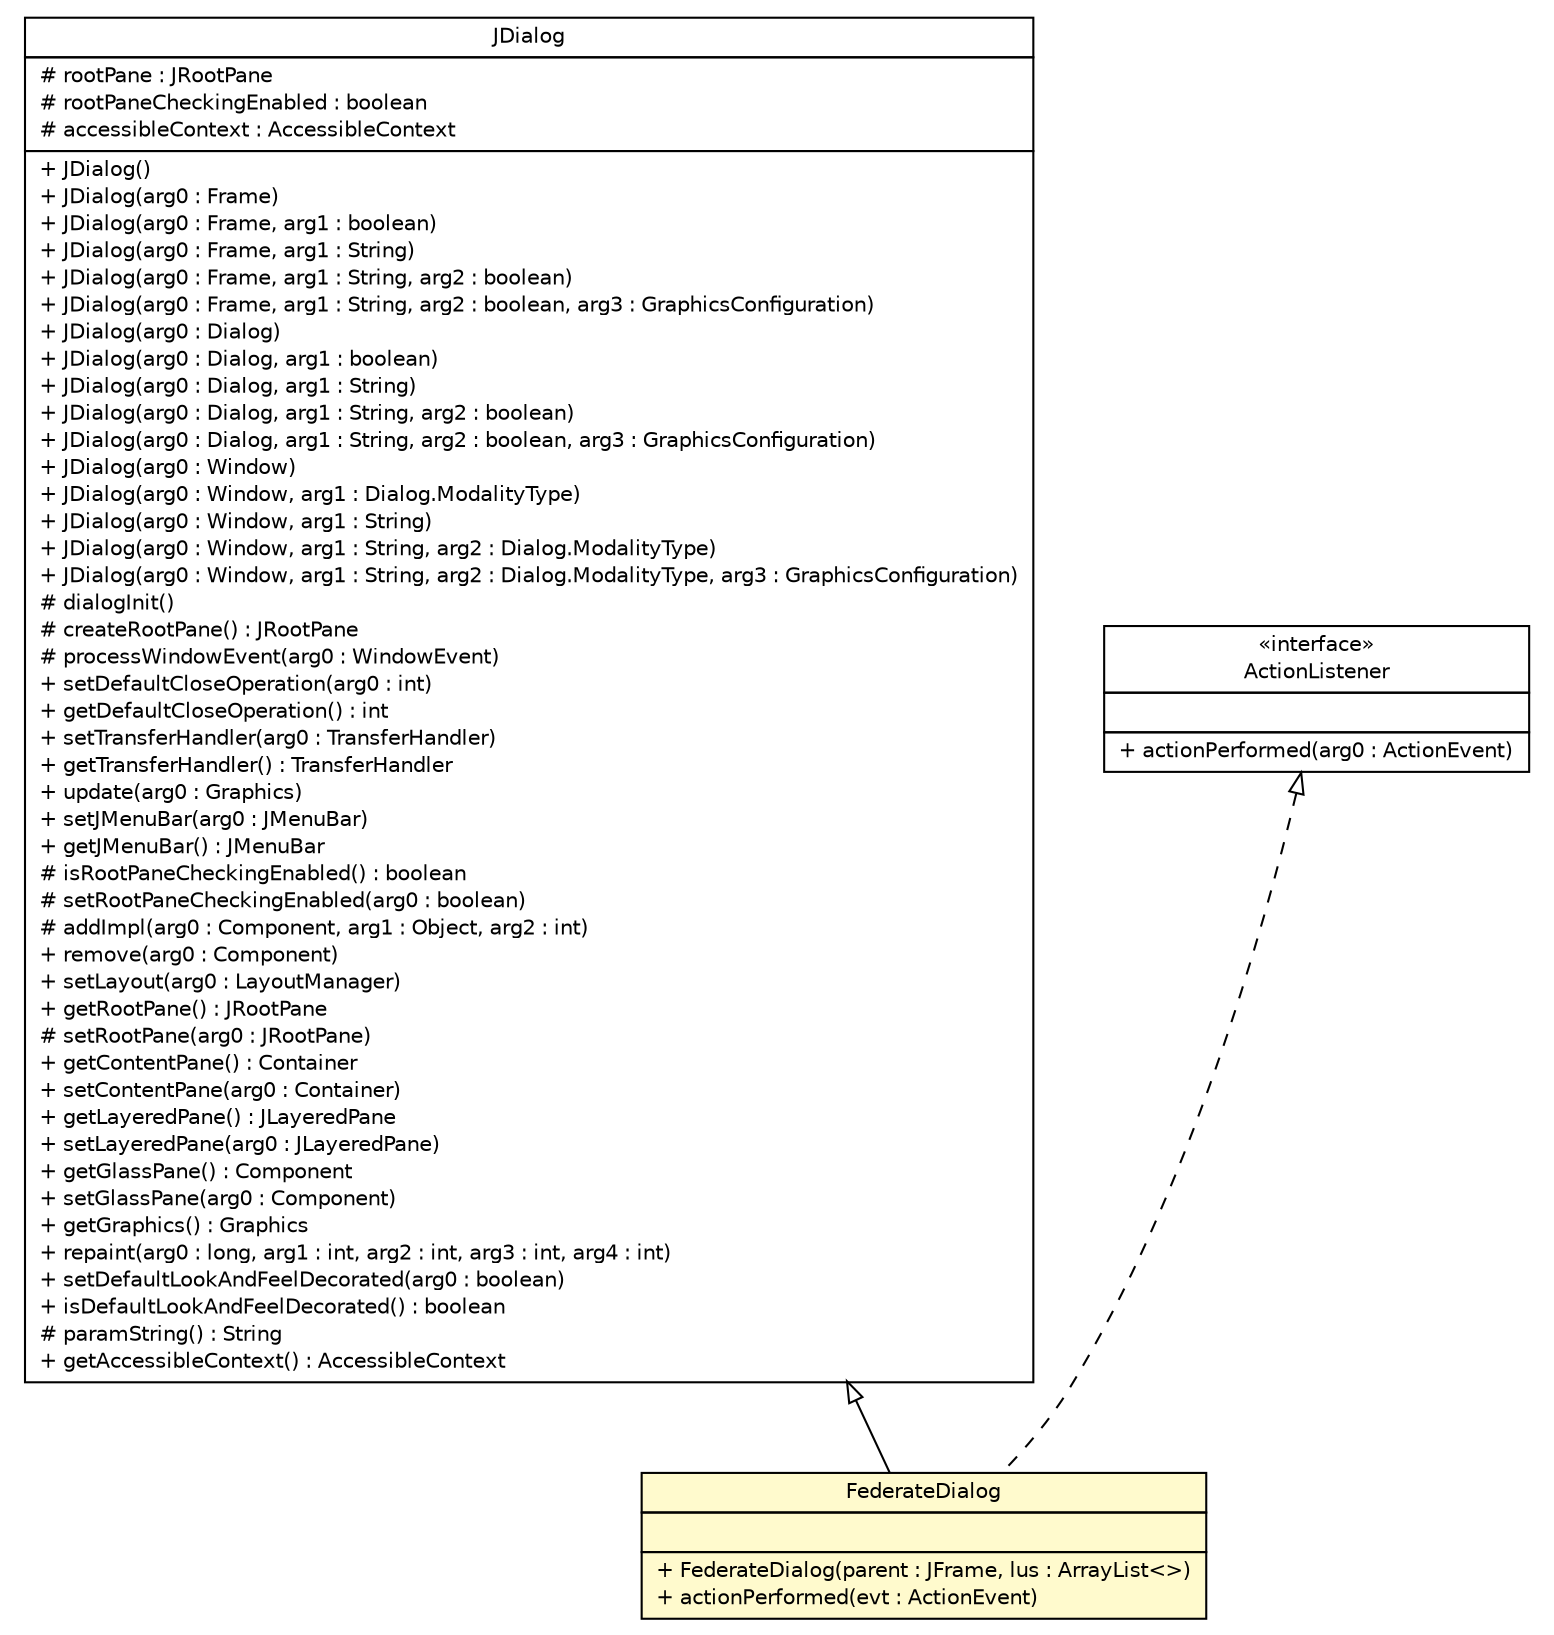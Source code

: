 #!/usr/local/bin/dot
#
# Class diagram 
# Generated by UMLGraph version R5_6 (http://www.umlgraph.org/)
#

digraph G {
	edge [fontname="Helvetica",fontsize=10,labelfontname="Helvetica",labelfontsize=10];
	node [fontname="Helvetica",fontsize=10,shape=plaintext];
	nodesep=0.25;
	ranksep=0.5;
	// sorcer.ssb.tools.plugin.browser.FederateDialog
	c240817 [label=<<table title="sorcer.ssb.tools.plugin.browser.FederateDialog" border="0" cellborder="1" cellspacing="0" cellpadding="2" port="p" bgcolor="lemonChiffon" href="./FederateDialog.html">
		<tr><td><table border="0" cellspacing="0" cellpadding="1">
<tr><td align="center" balign="center"> FederateDialog </td></tr>
		</table></td></tr>
		<tr><td><table border="0" cellspacing="0" cellpadding="1">
<tr><td align="left" balign="left">  </td></tr>
		</table></td></tr>
		<tr><td><table border="0" cellspacing="0" cellpadding="1">
<tr><td align="left" balign="left"> + FederateDialog(parent : JFrame, lus : ArrayList&lt;&gt;) </td></tr>
<tr><td align="left" balign="left"> + actionPerformed(evt : ActionEvent) </td></tr>
		</table></td></tr>
		</table>>, URL="./FederateDialog.html", fontname="Helvetica", fontcolor="black", fontsize=10.0];
	//sorcer.ssb.tools.plugin.browser.FederateDialog extends javax.swing.JDialog
	c240911:p -> c240817:p [dir=back,arrowtail=empty];
	//sorcer.ssb.tools.plugin.browser.FederateDialog implements java.awt.event.ActionListener
	c240912:p -> c240817:p [dir=back,arrowtail=empty,style=dashed];
	// javax.swing.JDialog
	c240911 [label=<<table title="javax.swing.JDialog" border="0" cellborder="1" cellspacing="0" cellpadding="2" port="p" href="http://docs.oracle.com/javase/7/docs/api/javax/swing/JDialog.html">
		<tr><td><table border="0" cellspacing="0" cellpadding="1">
<tr><td align="center" balign="center"> JDialog </td></tr>
		</table></td></tr>
		<tr><td><table border="0" cellspacing="0" cellpadding="1">
<tr><td align="left" balign="left"> # rootPane : JRootPane </td></tr>
<tr><td align="left" balign="left"> # rootPaneCheckingEnabled : boolean </td></tr>
<tr><td align="left" balign="left"> # accessibleContext : AccessibleContext </td></tr>
		</table></td></tr>
		<tr><td><table border="0" cellspacing="0" cellpadding="1">
<tr><td align="left" balign="left"> + JDialog() </td></tr>
<tr><td align="left" balign="left"> + JDialog(arg0 : Frame) </td></tr>
<tr><td align="left" balign="left"> + JDialog(arg0 : Frame, arg1 : boolean) </td></tr>
<tr><td align="left" balign="left"> + JDialog(arg0 : Frame, arg1 : String) </td></tr>
<tr><td align="left" balign="left"> + JDialog(arg0 : Frame, arg1 : String, arg2 : boolean) </td></tr>
<tr><td align="left" balign="left"> + JDialog(arg0 : Frame, arg1 : String, arg2 : boolean, arg3 : GraphicsConfiguration) </td></tr>
<tr><td align="left" balign="left"> + JDialog(arg0 : Dialog) </td></tr>
<tr><td align="left" balign="left"> + JDialog(arg0 : Dialog, arg1 : boolean) </td></tr>
<tr><td align="left" balign="left"> + JDialog(arg0 : Dialog, arg1 : String) </td></tr>
<tr><td align="left" balign="left"> + JDialog(arg0 : Dialog, arg1 : String, arg2 : boolean) </td></tr>
<tr><td align="left" balign="left"> + JDialog(arg0 : Dialog, arg1 : String, arg2 : boolean, arg3 : GraphicsConfiguration) </td></tr>
<tr><td align="left" balign="left"> + JDialog(arg0 : Window) </td></tr>
<tr><td align="left" balign="left"> + JDialog(arg0 : Window, arg1 : Dialog.ModalityType) </td></tr>
<tr><td align="left" balign="left"> + JDialog(arg0 : Window, arg1 : String) </td></tr>
<tr><td align="left" balign="left"> + JDialog(arg0 : Window, arg1 : String, arg2 : Dialog.ModalityType) </td></tr>
<tr><td align="left" balign="left"> + JDialog(arg0 : Window, arg1 : String, arg2 : Dialog.ModalityType, arg3 : GraphicsConfiguration) </td></tr>
<tr><td align="left" balign="left"> # dialogInit() </td></tr>
<tr><td align="left" balign="left"> # createRootPane() : JRootPane </td></tr>
<tr><td align="left" balign="left"> # processWindowEvent(arg0 : WindowEvent) </td></tr>
<tr><td align="left" balign="left"> + setDefaultCloseOperation(arg0 : int) </td></tr>
<tr><td align="left" balign="left"> + getDefaultCloseOperation() : int </td></tr>
<tr><td align="left" balign="left"> + setTransferHandler(arg0 : TransferHandler) </td></tr>
<tr><td align="left" balign="left"> + getTransferHandler() : TransferHandler </td></tr>
<tr><td align="left" balign="left"> + update(arg0 : Graphics) </td></tr>
<tr><td align="left" balign="left"> + setJMenuBar(arg0 : JMenuBar) </td></tr>
<tr><td align="left" balign="left"> + getJMenuBar() : JMenuBar </td></tr>
<tr><td align="left" balign="left"> # isRootPaneCheckingEnabled() : boolean </td></tr>
<tr><td align="left" balign="left"> # setRootPaneCheckingEnabled(arg0 : boolean) </td></tr>
<tr><td align="left" balign="left"> # addImpl(arg0 : Component, arg1 : Object, arg2 : int) </td></tr>
<tr><td align="left" balign="left"> + remove(arg0 : Component) </td></tr>
<tr><td align="left" balign="left"> + setLayout(arg0 : LayoutManager) </td></tr>
<tr><td align="left" balign="left"> + getRootPane() : JRootPane </td></tr>
<tr><td align="left" balign="left"> # setRootPane(arg0 : JRootPane) </td></tr>
<tr><td align="left" balign="left"> + getContentPane() : Container </td></tr>
<tr><td align="left" balign="left"> + setContentPane(arg0 : Container) </td></tr>
<tr><td align="left" balign="left"> + getLayeredPane() : JLayeredPane </td></tr>
<tr><td align="left" balign="left"> + setLayeredPane(arg0 : JLayeredPane) </td></tr>
<tr><td align="left" balign="left"> + getGlassPane() : Component </td></tr>
<tr><td align="left" balign="left"> + setGlassPane(arg0 : Component) </td></tr>
<tr><td align="left" balign="left"> + getGraphics() : Graphics </td></tr>
<tr><td align="left" balign="left"> + repaint(arg0 : long, arg1 : int, arg2 : int, arg3 : int, arg4 : int) </td></tr>
<tr><td align="left" balign="left"> + setDefaultLookAndFeelDecorated(arg0 : boolean) </td></tr>
<tr><td align="left" balign="left"> + isDefaultLookAndFeelDecorated() : boolean </td></tr>
<tr><td align="left" balign="left"> # paramString() : String </td></tr>
<tr><td align="left" balign="left"> + getAccessibleContext() : AccessibleContext </td></tr>
		</table></td></tr>
		</table>>, URL="http://docs.oracle.com/javase/7/docs/api/javax/swing/JDialog.html", fontname="Helvetica", fontcolor="black", fontsize=10.0];
	// java.awt.event.ActionListener
	c240912 [label=<<table title="java.awt.event.ActionListener" border="0" cellborder="1" cellspacing="0" cellpadding="2" port="p" href="http://docs.oracle.com/javase/7/docs/api/java/awt/event/ActionListener.html">
		<tr><td><table border="0" cellspacing="0" cellpadding="1">
<tr><td align="center" balign="center"> &#171;interface&#187; </td></tr>
<tr><td align="center" balign="center"> ActionListener </td></tr>
		</table></td></tr>
		<tr><td><table border="0" cellspacing="0" cellpadding="1">
<tr><td align="left" balign="left">  </td></tr>
		</table></td></tr>
		<tr><td><table border="0" cellspacing="0" cellpadding="1">
<tr><td align="left" balign="left"> + actionPerformed(arg0 : ActionEvent) </td></tr>
		</table></td></tr>
		</table>>, URL="http://docs.oracle.com/javase/7/docs/api/java/awt/event/ActionListener.html", fontname="Helvetica", fontcolor="black", fontsize=10.0];
}

